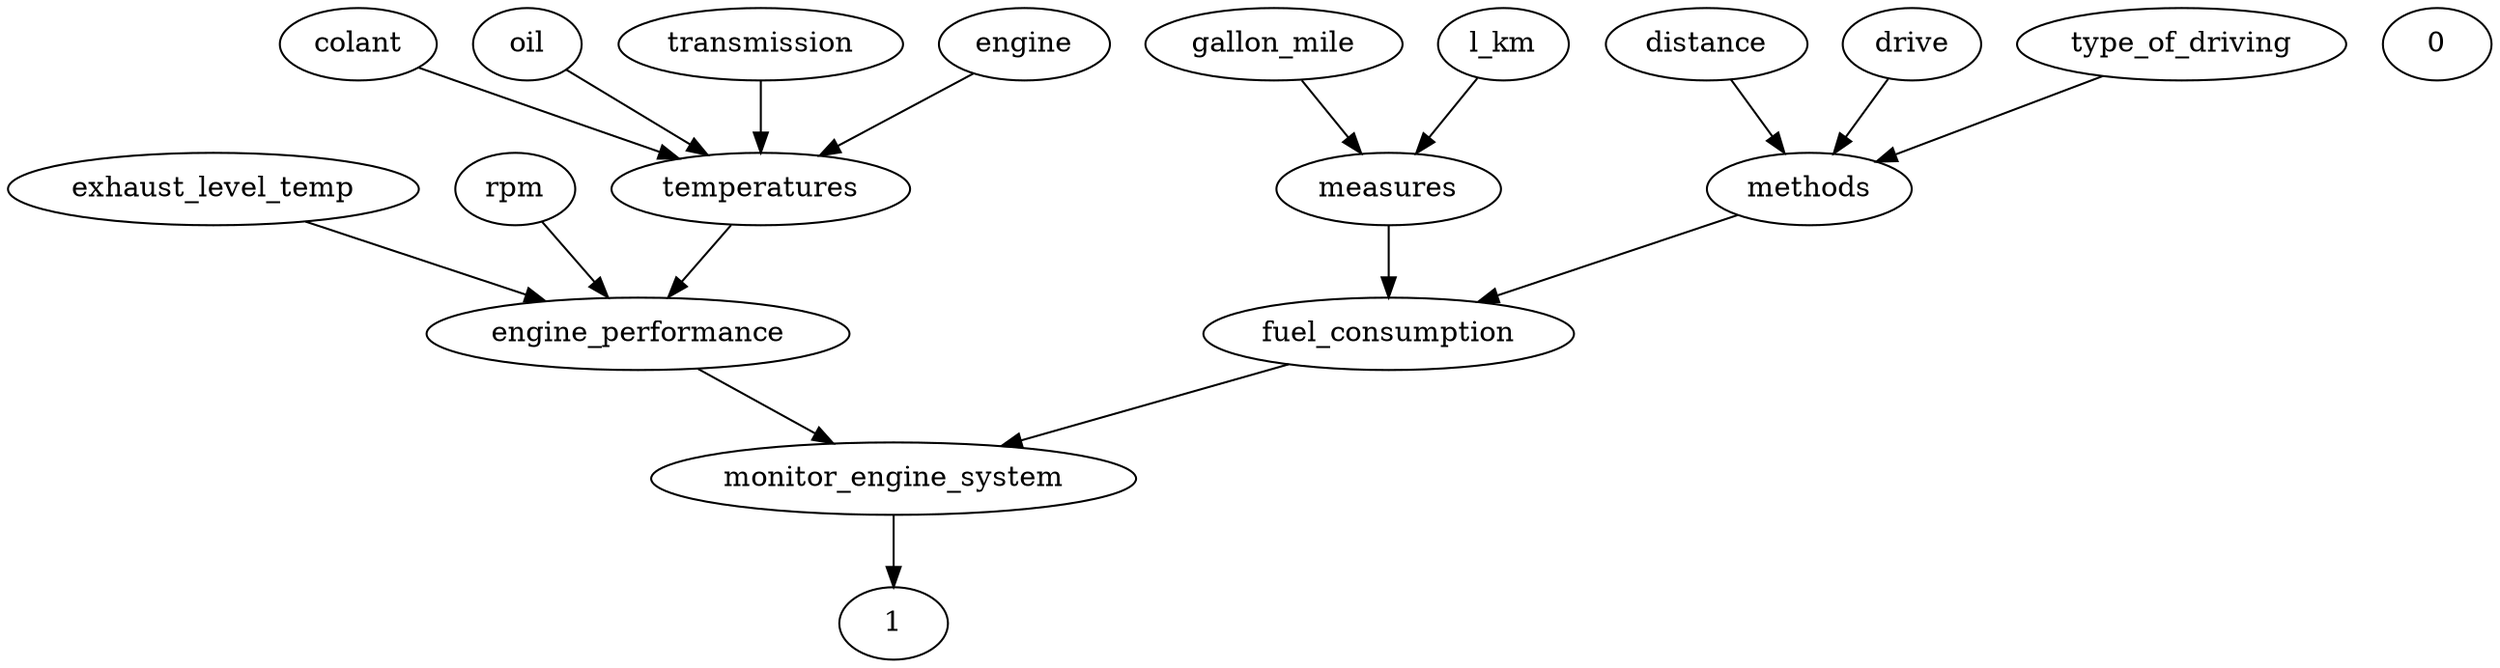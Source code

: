 digraph G {
  transmission;
  temperatures;
  exhaust_level_temp;
  distance;
  drive;
  rpm;
  fuel_consumption;
  type_of_driving;
  engine;
  gallon_mile;
  l_km;
  colant;
  methods;
  engine_performance;
  measures;
  oil;
  0;
  monitor_engine_system;
  1;
  colant -> temperatures;
  fuel_consumption -> monitor_engine_system;
  type_of_driving -> methods;
  l_km -> measures;
  drive -> methods;
  oil -> temperatures;
  engine_performance -> monitor_engine_system;
  transmission -> temperatures;
  exhaust_level_temp -> engine_performance;
  monitor_engine_system -> 1;
  distance -> methods;
  gallon_mile -> measures;
  rpm -> engine_performance;
  measures -> fuel_consumption;
  engine -> temperatures;
  methods -> fuel_consumption;
  temperatures -> engine_performance;
}
